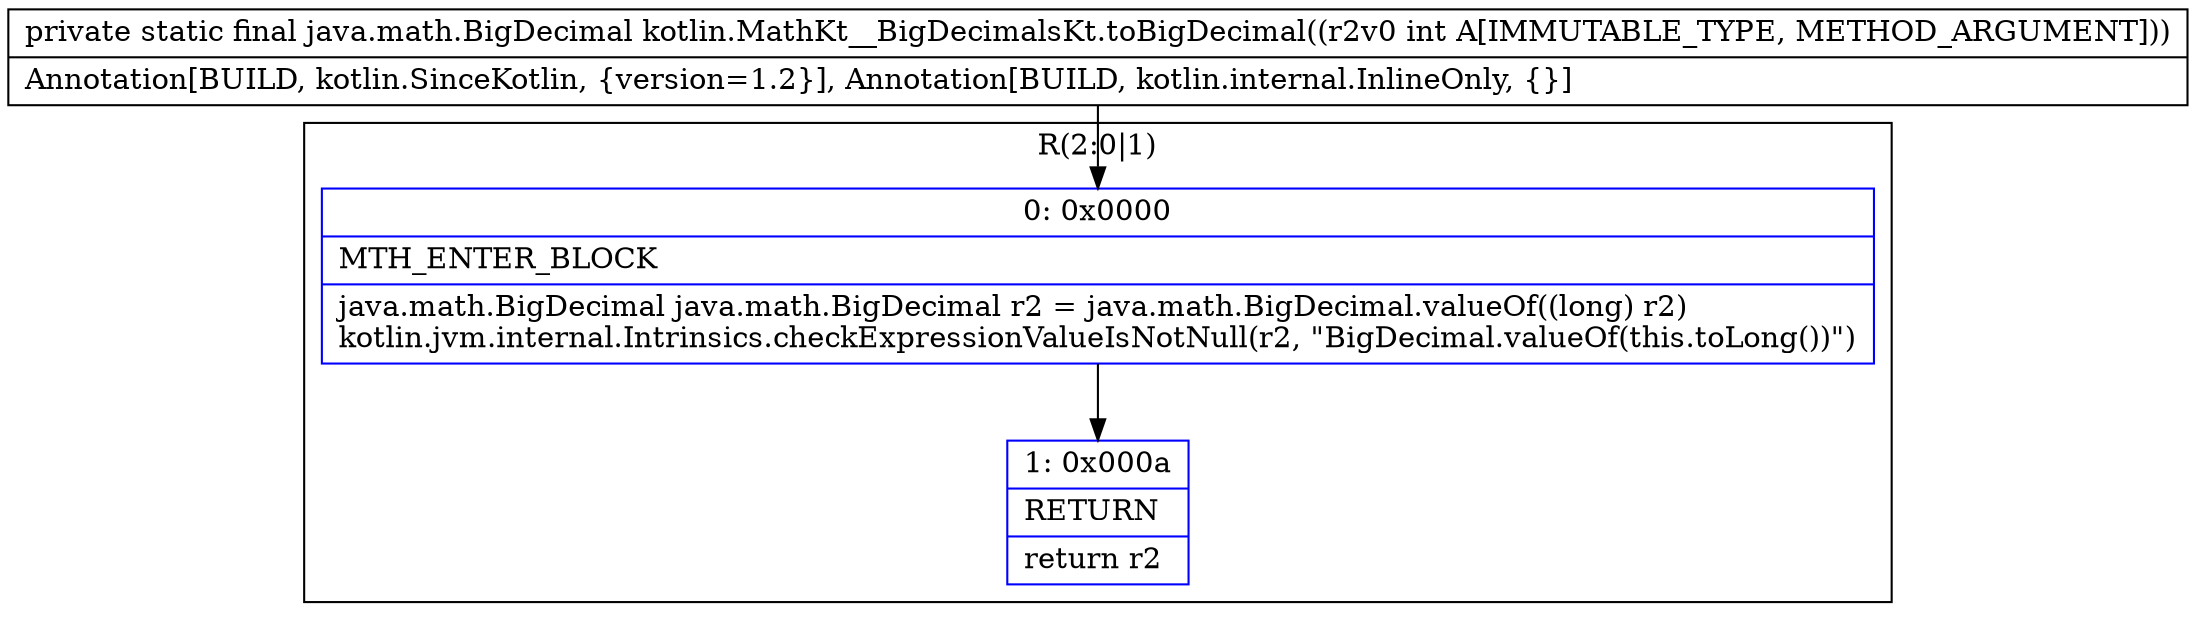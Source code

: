 digraph "CFG forkotlin.MathKt__BigDecimalsKt.toBigDecimal(I)Ljava\/math\/BigDecimal;" {
subgraph cluster_Region_1102141378 {
label = "R(2:0|1)";
node [shape=record,color=blue];
Node_0 [shape=record,label="{0\:\ 0x0000|MTH_ENTER_BLOCK\l|java.math.BigDecimal java.math.BigDecimal r2 = java.math.BigDecimal.valueOf((long) r2)\lkotlin.jvm.internal.Intrinsics.checkExpressionValueIsNotNull(r2, \"BigDecimal.valueOf(this.toLong())\")\l}"];
Node_1 [shape=record,label="{1\:\ 0x000a|RETURN\l|return r2\l}"];
}
MethodNode[shape=record,label="{private static final java.math.BigDecimal kotlin.MathKt__BigDecimalsKt.toBigDecimal((r2v0 int A[IMMUTABLE_TYPE, METHOD_ARGUMENT]))  | Annotation[BUILD, kotlin.SinceKotlin, \{version=1.2\}], Annotation[BUILD, kotlin.internal.InlineOnly, \{\}]\l}"];
MethodNode -> Node_0;
Node_0 -> Node_1;
}

